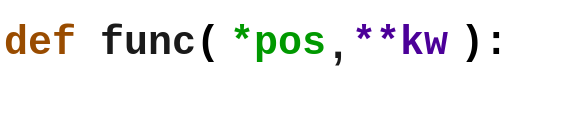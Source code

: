 <mxfile version="20.2.3" type="github">
  <diagram id="tbDaye7mkDw9fnkfzVPG" name="Page-1">
    <mxGraphModel dx="1276" dy="727" grid="1" gridSize="10" guides="1" tooltips="1" connect="1" arrows="1" fold="1" page="1" pageScale="1" pageWidth="827" pageHeight="1169" math="0" shadow="0">
      <root>
        <mxCell id="0" />
        <mxCell id="1" parent="0" />
        <mxCell id="gRhOLGx99s6_qw-bicws-1" value="&lt;font color=&quot;#994c00&quot;&gt;def&lt;/font&gt; &lt;font color=&quot;#1a1a1a&quot;&gt;func&lt;/font&gt;(&amp;nbsp; &amp;nbsp; &amp;nbsp; &amp;nbsp; &amp;nbsp; ):&lt;br&gt;&amp;nbsp; &amp;nbsp;&amp;nbsp;" style="text;html=1;strokeColor=none;fillColor=none;align=left;verticalAlign=middle;whiteSpace=wrap;rounded=0;fontSize=20;fontFamily=Courier New;fontStyle=1" vertex="1" parent="1">
          <mxGeometry x="260" y="201" width="290" height="30" as="geometry" />
        </mxCell>
        <mxCell id="gRhOLGx99s6_qw-bicws-3" value="&lt;font style=&quot;font-size: 20px;&quot;&gt;&lt;font color=&quot;#009900&quot; style=&quot;font-size: 20px;&quot;&gt;*&lt;/font&gt;&lt;font color=&quot;#009900&quot; style=&quot;font-size: 20px;&quot;&gt;pos&lt;/font&gt;&lt;/font&gt;" style="text;html=1;strokeColor=none;fillColor=none;align=center;verticalAlign=middle;whiteSpace=wrap;rounded=0;sketch=1;fontSize=19;fontFamily=Courier New;fontStyle=1" vertex="1" parent="1">
          <mxGeometry x="384" y="189" width="30" height="30" as="geometry" />
        </mxCell>
        <mxCell id="gRhOLGx99s6_qw-bicws-4" value="&lt;font style=&quot;font-size: 30px;&quot;&gt;,&lt;/font&gt;" style="text;html=1;strokeColor=none;fillColor=none;align=center;verticalAlign=middle;whiteSpace=wrap;rounded=0;sketch=1;fontSize=19;fontColor=#1A1A1A;" vertex="1" parent="1">
          <mxGeometry x="422" y="186" width="14" height="30" as="geometry" />
        </mxCell>
        <mxCell id="gRhOLGx99s6_qw-bicws-6" value="&lt;font face=&quot;Courier New&quot; style=&quot;font-size: 20px;&quot;&gt;&lt;b&gt;**kw&lt;/b&gt;&lt;/font&gt;" style="text;html=1;strokeColor=none;fillColor=none;align=center;verticalAlign=middle;whiteSpace=wrap;rounded=0;sketch=1;fontSize=19;fontColor=#4C0099;" vertex="1" parent="1">
          <mxGeometry x="445" y="195" width="30" height="17" as="geometry" />
        </mxCell>
      </root>
    </mxGraphModel>
  </diagram>
</mxfile>
